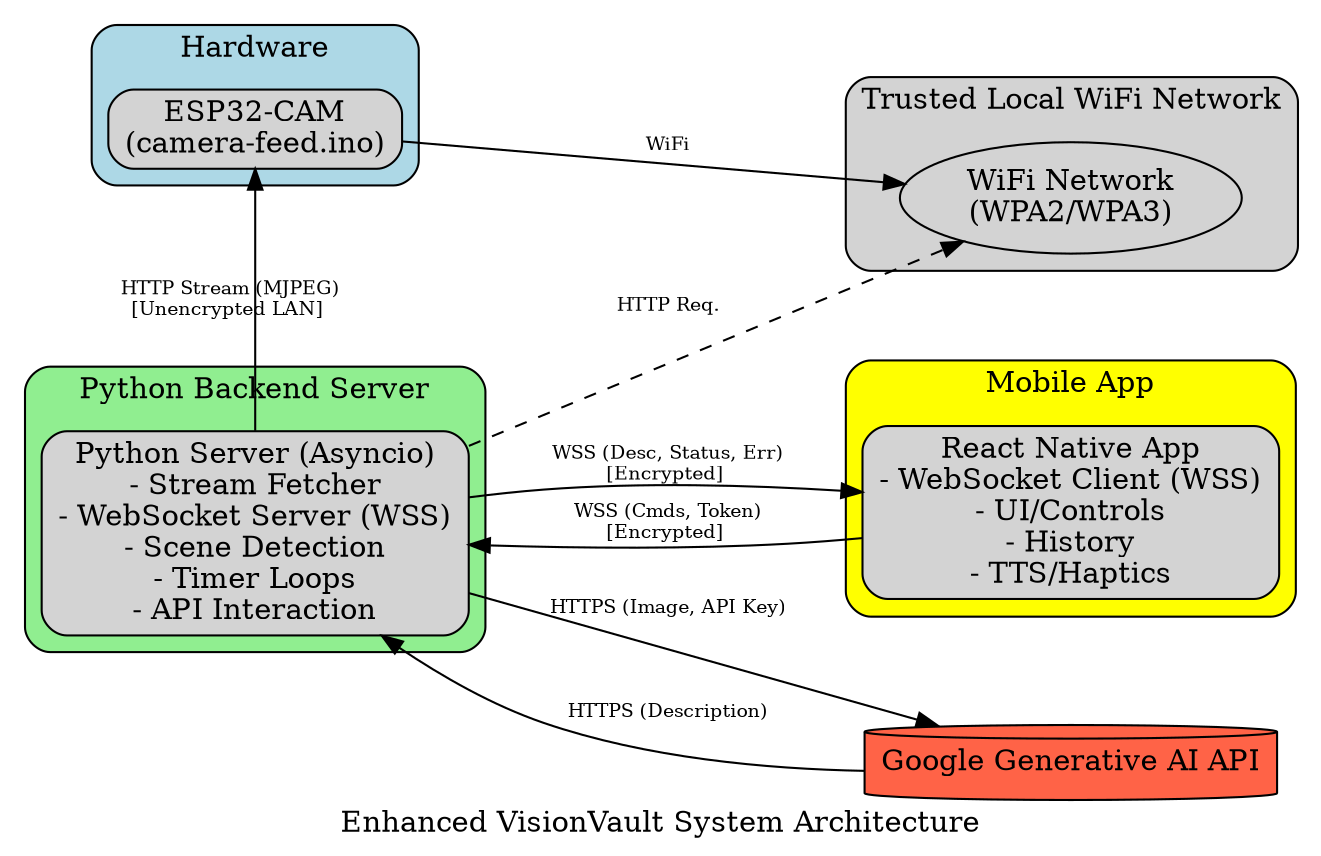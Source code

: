 digraph VisionVault_Architecture_Enhanced {
    rankdir=LR;
    nodesep=0.6; // Increased separation between nodes
    ranksep=1.0; // Increased separation between ranks (layers)
    node [shape=box, style="rounded,filled"];
    edge [fontsize=9]; // Smaller font size for edge labels

    subgraph cluster_hardware {
        label = "Hardware";
        fillcolor=lightblue; style="rounded,filled";
        esp32 [label="ESP32-CAM\n(camera-feed.ino)"];
    }

    subgraph cluster_network {
        label = "Trusted Local WiFi Network";
        fillcolor=lightgrey; style="rounded,filled";
        wifi [label="WiFi Network\n(WPA2/WPA3)", shape=ellipse];
        esp32 -> wifi [label=" WiFi"];
    }

    subgraph cluster_backend {
        label = "Python Backend Server";
        fillcolor=lightgreen; style="rounded,filled";
        // Slightly shorter labels within the node
        python_server [label="Python Server (Asyncio)\n- Stream Fetcher\n- WebSocket Server (WSS)\n- Scene Detection\n- Timer Loops\n- API Interaction"];
    }

     subgraph cluster_mobile {
        label = "Mobile App";
        fillcolor=yellow; style="rounded,filled";
        react_native_app [label="React Native App\n- WebSocket Client (WSS)\n- UI/Controls\n- History\n- TTS/Haptics"];
     }

    google_api [label="Google Generative AI API", shape=cylinder, style=filled, fillcolor=tomato];

    // Connections (Shorter labels)
    esp32 -> python_server [label=" HTTP Stream (MJPEG)\n[Unencrypted LAN]", dir=back, constraint=false]; // Request from Python
    python_server -> wifi [label=" HTTP Req.", style=dashed];

    // Secure WebSocket Communication (Shorter labels)
    react_native_app -> python_server [label=" WSS (Cmds, Token)\n[Encrypted]"];
    python_server -> react_native_app [label=" WSS (Desc, Status, Err)\n[Encrypted]"];

    // AI API Interaction (Shorter labels)
    python_server -> google_api [label=" HTTPS (Image, API Key)"];
    google_api -> python_server [label=" HTTPS (Description)"];

    // Label for overall context
    label = "Enhanced VisionVault System Architecture";
    fontsize=14; // Slightly smaller title font size
}